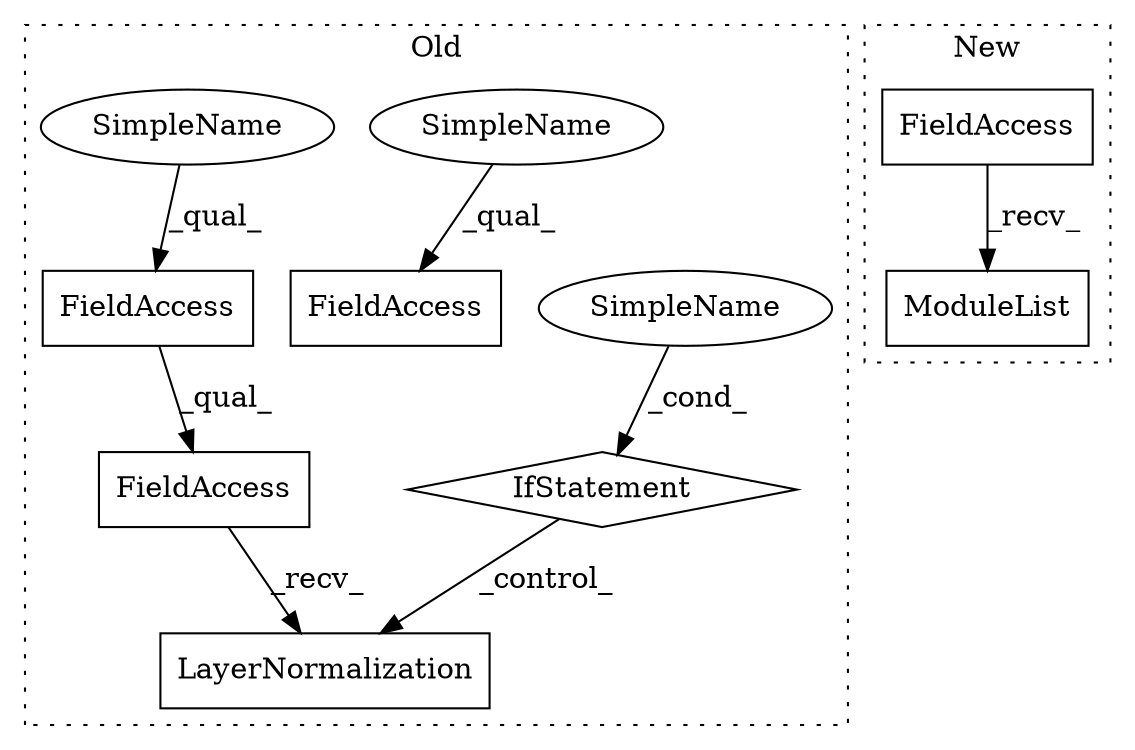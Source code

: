 digraph G {
subgraph cluster0 {
1 [label="LayerNormalization" a="32" s="75093,75126" l="19,1" shape="box"];
4 [label="FieldAccess" a="22" s="75069" l="23" shape="box"];
5 [label="FieldAccess" a="22" s="75069" l="16" shape="box"];
6 [label="FieldAccess" a="22" s="75047" l="19" shape="box"];
7 [label="SimpleName" a="42" s="75027" l="17" shape="ellipse"];
8 [label="IfStatement" a="25" s="75044" l="3" shape="diamond"];
9 [label="SimpleName" a="42" s="75047" l="10" shape="ellipse"];
10 [label="SimpleName" a="42" s="75069" l="10" shape="ellipse"];
label = "Old";
style="dotted";
}
subgraph cluster1 {
2 [label="ModuleList" a="32" s="85701" l="12" shape="box"];
3 [label="FieldAccess" a="22" s="85692" l="5" shape="box"];
label = "New";
style="dotted";
}
3 -> 2 [label="_recv_"];
4 -> 1 [label="_recv_"];
5 -> 4 [label="_qual_"];
7 -> 8 [label="_cond_"];
8 -> 1 [label="_control_"];
9 -> 6 [label="_qual_"];
10 -> 5 [label="_qual_"];
}